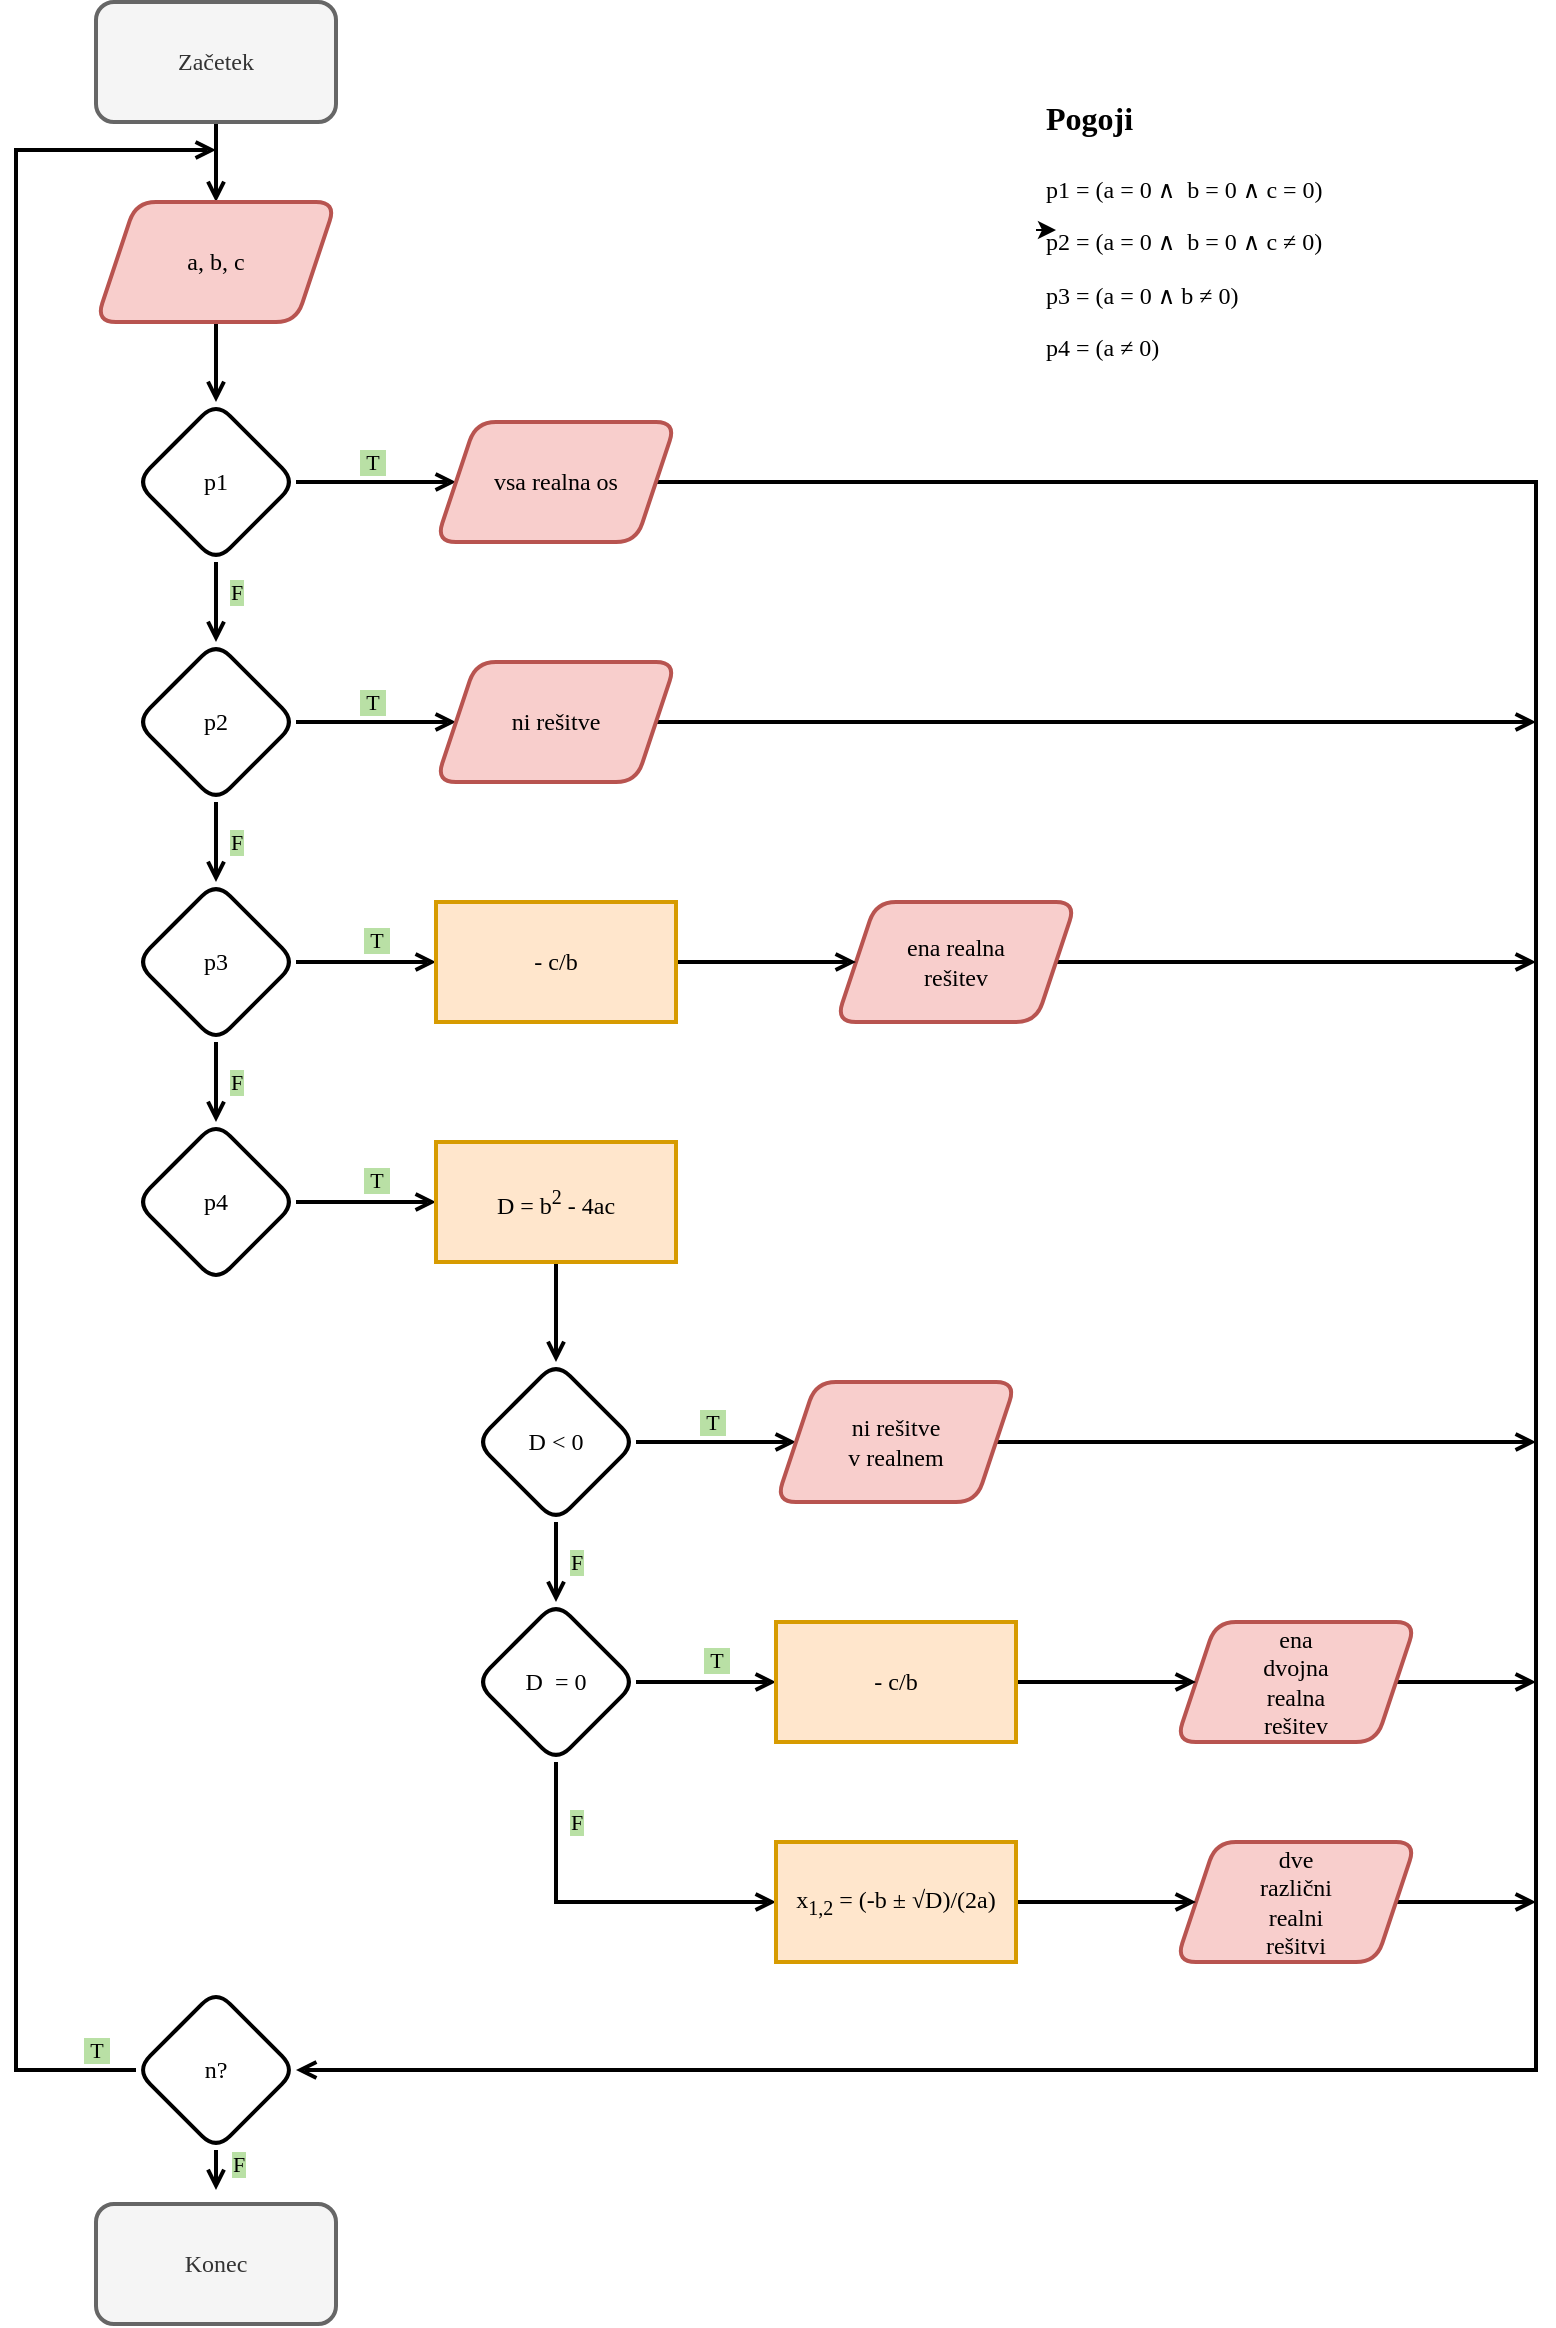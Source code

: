 <mxfile version="24.2.3" type="github">
  <diagram id="bbw6xGYytV-j0g8UAin5" name="Page-1">
    <mxGraphModel dx="1848" dy="1322" grid="1" gridSize="10" guides="1" tooltips="1" connect="1" arrows="1" fold="1" page="1" pageScale="1" pageWidth="827" pageHeight="1169" background="#FFFFFF" math="0" shadow="0">
      <root>
        <mxCell id="0" />
        <mxCell id="1" parent="0" />
        <mxCell id="_22dsHFiCPnFZPVsk4eV-3" style="edgeStyle=orthogonalEdgeStyle;rounded=0;orthogonalLoop=1;jettySize=auto;html=1;entryX=0.5;entryY=0;entryDx=0;entryDy=0;fontFamily=Space Mono;strokeWidth=2;endArrow=open;endFill=0;fontSource=https%3A%2F%2Ffonts.googleapis.com%2Fcss%3Ffamily%3DSpace%2BMono;" parent="1" source="_22dsHFiCPnFZPVsk4eV-1" target="_22dsHFiCPnFZPVsk4eV-2" edge="1">
          <mxGeometry relative="1" as="geometry" />
        </mxCell>
        <mxCell id="_22dsHFiCPnFZPVsk4eV-1" value="Začetek" style="rounded=1;whiteSpace=wrap;html=1;strokeWidth=2;fillColor=#f5f5f5;strokeColor=#666666;fontColor=#333333;fontFamily=Space Mono;fontSource=https%3A%2F%2Ffonts.googleapis.com%2Fcss%3Ffamily%3DSpace%2BMono;" parent="1" vertex="1">
          <mxGeometry x="80" y="4" width="120" height="60" as="geometry" />
        </mxCell>
        <mxCell id="_22dsHFiCPnFZPVsk4eV-5" style="edgeStyle=orthogonalEdgeStyle;rounded=0;orthogonalLoop=1;jettySize=auto;html=1;entryX=0.5;entryY=0;entryDx=0;entryDy=0;endArrow=open;endFill=0;strokeWidth=2;fontFamily=Space Mono;fontSource=https%3A%2F%2Ffonts.googleapis.com%2Fcss%3Ffamily%3DSpace%2BMono;" parent="1" source="_22dsHFiCPnFZPVsk4eV-2" target="_22dsHFiCPnFZPVsk4eV-4" edge="1">
          <mxGeometry relative="1" as="geometry" />
        </mxCell>
        <mxCell id="_22dsHFiCPnFZPVsk4eV-2" value="a, b, c" style="shape=parallelogram;perimeter=parallelogramPerimeter;whiteSpace=wrap;html=1;fixedSize=1;strokeWidth=2;fontFamily=Space Mono;rounded=1;fillColor=#f8cecc;strokeColor=#b85450;fontSource=https%3A%2F%2Ffonts.googleapis.com%2Fcss%3Ffamily%3DSpace%2BMono;" parent="1" vertex="1">
          <mxGeometry x="80" y="104" width="120" height="60" as="geometry" />
        </mxCell>
        <mxCell id="_22dsHFiCPnFZPVsk4eV-7" style="edgeStyle=orthogonalEdgeStyle;rounded=0;orthogonalLoop=1;jettySize=auto;html=1;entryX=0;entryY=0.5;entryDx=0;entryDy=0;endArrow=open;endFill=0;strokeWidth=2;fontFamily=Space Mono;fontSource=https%3A%2F%2Ffonts.googleapis.com%2Fcss%3Ffamily%3DSpace%2BMono;" parent="1" source="_22dsHFiCPnFZPVsk4eV-4" target="_22dsHFiCPnFZPVsk4eV-6" edge="1">
          <mxGeometry relative="1" as="geometry" />
        </mxCell>
        <mxCell id="_22dsHFiCPnFZPVsk4eV-8" value="&amp;nbsp;T&amp;nbsp;" style="edgeLabel;html=1;align=center;verticalAlign=middle;resizable=0;points=[];fontFamily=Space Mono;labelBackgroundColor=#B9E0A5;fontSource=https%3A%2F%2Ffonts.googleapis.com%2Fcss%3Ffamily%3DSpace%2BMono;" parent="_22dsHFiCPnFZPVsk4eV-7" vertex="1" connectable="0">
          <mxGeometry x="-0.05" y="-1" relative="1" as="geometry">
            <mxPoint y="-11" as="offset" />
          </mxGeometry>
        </mxCell>
        <mxCell id="_22dsHFiCPnFZPVsk4eV-14" style="edgeStyle=orthogonalEdgeStyle;rounded=0;orthogonalLoop=1;jettySize=auto;html=1;entryX=0.5;entryY=0;entryDx=0;entryDy=0;endArrow=open;endFill=0;strokeWidth=2;fontFamily=Space Mono;fontSource=https%3A%2F%2Ffonts.googleapis.com%2Fcss%3Ffamily%3DSpace%2BMono;" parent="1" source="_22dsHFiCPnFZPVsk4eV-4" target="_22dsHFiCPnFZPVsk4eV-11" edge="1">
          <mxGeometry relative="1" as="geometry" />
        </mxCell>
        <mxCell id="_22dsHFiCPnFZPVsk4eV-15" value="F" style="edgeLabel;html=1;align=center;verticalAlign=middle;resizable=0;points=[];fontFamily=Space Mono;labelBackgroundColor=#B9E0A5;fontSource=https%3A%2F%2Ffonts.googleapis.com%2Fcss%3Ffamily%3DSpace%2BMono;" parent="_22dsHFiCPnFZPVsk4eV-14" vertex="1" connectable="0">
          <mxGeometry x="-0.25" relative="1" as="geometry">
            <mxPoint x="10" as="offset" />
          </mxGeometry>
        </mxCell>
        <mxCell id="_22dsHFiCPnFZPVsk4eV-24" value="F" style="edgeLabel;html=1;align=center;verticalAlign=middle;resizable=0;points=[];fontFamily=Space Mono;labelBackgroundColor=#B9E0A5;fontSource=https%3A%2F%2Ffonts.googleapis.com%2Fcss%3Ffamily%3DSpace%2BMono;" parent="_22dsHFiCPnFZPVsk4eV-14" vertex="1" connectable="0">
          <mxGeometry x="-0.25" relative="1" as="geometry">
            <mxPoint x="10" y="125" as="offset" />
          </mxGeometry>
        </mxCell>
        <mxCell id="_22dsHFiCPnFZPVsk4eV-31" value="F" style="edgeLabel;html=1;align=center;verticalAlign=middle;resizable=0;points=[];fontFamily=Space Mono;labelBackgroundColor=#B9E0A5;fontSource=https%3A%2F%2Ffonts.googleapis.com%2Fcss%3Ffamily%3DSpace%2BMono;" parent="_22dsHFiCPnFZPVsk4eV-14" vertex="1" connectable="0">
          <mxGeometry x="-0.25" relative="1" as="geometry">
            <mxPoint x="10" y="245" as="offset" />
          </mxGeometry>
        </mxCell>
        <mxCell id="_22dsHFiCPnFZPVsk4eV-47" value="F" style="edgeLabel;html=1;align=center;verticalAlign=middle;resizable=0;points=[];fontFamily=Space Mono;labelBackgroundColor=#B9E0A5;fontSource=https%3A%2F%2Ffonts.googleapis.com%2Fcss%3Ffamily%3DSpace%2BMono;" parent="_22dsHFiCPnFZPVsk4eV-14" vertex="1" connectable="0">
          <mxGeometry x="-0.25" relative="1" as="geometry">
            <mxPoint x="180" y="485" as="offset" />
          </mxGeometry>
        </mxCell>
        <mxCell id="_22dsHFiCPnFZPVsk4eV-55" value="F" style="edgeLabel;html=1;align=center;verticalAlign=middle;resizable=0;points=[];fontFamily=Space Mono;labelBackgroundColor=#B9E0A5;fontSource=https%3A%2F%2Ffonts.googleapis.com%2Fcss%3Ffamily%3DSpace%2BMono;" parent="_22dsHFiCPnFZPVsk4eV-14" vertex="1" connectable="0">
          <mxGeometry x="-0.25" relative="1" as="geometry">
            <mxPoint x="180" y="615" as="offset" />
          </mxGeometry>
        </mxCell>
        <mxCell id="_22dsHFiCPnFZPVsk4eV-70" value="F" style="edgeLabel;html=1;align=center;verticalAlign=middle;resizable=0;points=[];fontFamily=Space Mono;labelBackgroundColor=#B9E0A5;fontSource=https%3A%2F%2Ffonts.googleapis.com%2Fcss%3Ffamily%3DSpace%2BMono;" parent="_22dsHFiCPnFZPVsk4eV-14" vertex="1" connectable="0">
          <mxGeometry x="-0.25" relative="1" as="geometry">
            <mxPoint x="11" y="786" as="offset" />
          </mxGeometry>
        </mxCell>
        <mxCell id="_22dsHFiCPnFZPVsk4eV-4" value="p1" style="rhombus;whiteSpace=wrap;html=1;rounded=1;strokeWidth=2;fontFamily=Space Mono;fontSource=https%3A%2F%2Ffonts.googleapis.com%2Fcss%3Ffamily%3DSpace%2BMono;" parent="1" vertex="1">
          <mxGeometry x="100" y="204" width="80" height="80" as="geometry" />
        </mxCell>
        <mxCell id="_22dsHFiCPnFZPVsk4eV-71" style="edgeStyle=orthogonalEdgeStyle;rounded=0;orthogonalLoop=1;jettySize=auto;html=1;entryX=1;entryY=0.5;entryDx=0;entryDy=0;endArrow=open;endFill=0;strokeWidth=2;fontFamily=Space Mono;fontSource=https%3A%2F%2Ffonts.googleapis.com%2Fcss%3Ffamily%3DSpace%2BMono;" parent="1" source="_22dsHFiCPnFZPVsk4eV-6" target="_22dsHFiCPnFZPVsk4eV-63" edge="1">
          <mxGeometry relative="1" as="geometry">
            <Array as="points">
              <mxPoint x="800" y="244" />
              <mxPoint x="800" y="1038" />
            </Array>
          </mxGeometry>
        </mxCell>
        <mxCell id="_22dsHFiCPnFZPVsk4eV-6" value="&lt;span&gt;vsa realna os&lt;/span&gt;" style="shape=parallelogram;perimeter=parallelogramPerimeter;whiteSpace=wrap;html=1;fixedSize=1;strokeWidth=2;fontFamily=Space Mono;rounded=1;fillColor=#f8cecc;strokeColor=#b85450;fontSource=https%3A%2F%2Ffonts.googleapis.com%2Fcss%3Ffamily%3DSpace%2BMono;fontStyle=0" parent="1" vertex="1">
          <mxGeometry x="250" y="214" width="120" height="60" as="geometry" />
        </mxCell>
        <mxCell id="_22dsHFiCPnFZPVsk4eV-9" style="edgeStyle=orthogonalEdgeStyle;rounded=0;orthogonalLoop=1;jettySize=auto;html=1;entryX=0;entryY=0.5;entryDx=0;entryDy=0;endArrow=open;endFill=0;strokeWidth=2;fontFamily=Space Mono;fontSource=https%3A%2F%2Ffonts.googleapis.com%2Fcss%3Ffamily%3DSpace%2BMono;" parent="1" source="_22dsHFiCPnFZPVsk4eV-11" target="_22dsHFiCPnFZPVsk4eV-12" edge="1">
          <mxGeometry relative="1" as="geometry" />
        </mxCell>
        <mxCell id="_22dsHFiCPnFZPVsk4eV-10" value="&amp;nbsp;T&amp;nbsp;" style="edgeLabel;html=1;align=center;verticalAlign=middle;resizable=0;points=[];fontFamily=Space Mono;labelBackgroundColor=#B9E0A5;fontSource=https%3A%2F%2Ffonts.googleapis.com%2Fcss%3Ffamily%3DSpace%2BMono;" parent="_22dsHFiCPnFZPVsk4eV-9" vertex="1" connectable="0">
          <mxGeometry x="-0.05" y="-1" relative="1" as="geometry">
            <mxPoint y="-11" as="offset" />
          </mxGeometry>
        </mxCell>
        <mxCell id="_22dsHFiCPnFZPVsk4eV-23" value="&amp;nbsp;T&amp;nbsp;" style="edgeLabel;html=1;align=center;verticalAlign=middle;resizable=0;points=[];fontFamily=Space Mono;labelBackgroundColor=#B9E0A5;fontSource=https%3A%2F%2Ffonts.googleapis.com%2Fcss%3Ffamily%3DSpace%2BMono;" parent="_22dsHFiCPnFZPVsk4eV-9" vertex="1" connectable="0">
          <mxGeometry x="-0.05" y="-1" relative="1" as="geometry">
            <mxPoint x="2" y="108" as="offset" />
          </mxGeometry>
        </mxCell>
        <mxCell id="_22dsHFiCPnFZPVsk4eV-25" value="&amp;nbsp;T&amp;nbsp;" style="edgeLabel;html=1;align=center;verticalAlign=middle;resizable=0;points=[];fontFamily=Space Mono;labelBackgroundColor=#B9E0A5;fontSource=https%3A%2F%2Ffonts.googleapis.com%2Fcss%3Ffamily%3DSpace%2BMono;" parent="_22dsHFiCPnFZPVsk4eV-9" vertex="1" connectable="0">
          <mxGeometry x="-0.05" y="-1" relative="1" as="geometry">
            <mxPoint x="2" y="228" as="offset" />
          </mxGeometry>
        </mxCell>
        <mxCell id="_22dsHFiCPnFZPVsk4eV-39" value="&amp;nbsp;T&amp;nbsp;" style="edgeLabel;html=1;align=center;verticalAlign=middle;resizable=0;points=[];fontFamily=Space Mono;labelBackgroundColor=#B9E0A5;fontSource=https%3A%2F%2Ffonts.googleapis.com%2Fcss%3Ffamily%3DSpace%2BMono;" parent="_22dsHFiCPnFZPVsk4eV-9" vertex="1" connectable="0">
          <mxGeometry x="-0.05" y="-1" relative="1" as="geometry">
            <mxPoint x="172" y="468" as="offset" />
          </mxGeometry>
        </mxCell>
        <mxCell id="_22dsHFiCPnFZPVsk4eV-69" value="&amp;nbsp;T&amp;nbsp;" style="edgeLabel;html=1;align=center;verticalAlign=middle;resizable=0;points=[];fontFamily=Space Mono;labelBackgroundColor=#B9E0A5;fontSource=https%3A%2F%2Ffonts.googleapis.com%2Fcss%3Ffamily%3DSpace%2BMono;" parent="_22dsHFiCPnFZPVsk4eV-9" vertex="1" connectable="0">
          <mxGeometry x="-0.05" y="-1" relative="1" as="geometry">
            <mxPoint x="-138" y="663" as="offset" />
          </mxGeometry>
        </mxCell>
        <mxCell id="_22dsHFiCPnFZPVsk4eV-20" style="edgeStyle=orthogonalEdgeStyle;rounded=0;orthogonalLoop=1;jettySize=auto;html=1;entryX=0.5;entryY=0;entryDx=0;entryDy=0;endArrow=open;endFill=0;strokeWidth=2;fontFamily=Space Mono;fontSource=https%3A%2F%2Ffonts.googleapis.com%2Fcss%3Ffamily%3DSpace%2BMono;" parent="1" source="_22dsHFiCPnFZPVsk4eV-11" target="_22dsHFiCPnFZPVsk4eV-18" edge="1">
          <mxGeometry relative="1" as="geometry" />
        </mxCell>
        <mxCell id="_22dsHFiCPnFZPVsk4eV-11" value="p2" style="rhombus;whiteSpace=wrap;html=1;rounded=1;strokeWidth=2;fontFamily=Space Mono;fontSource=https%3A%2F%2Ffonts.googleapis.com%2Fcss%3Ffamily%3DSpace%2BMono;" parent="1" vertex="1">
          <mxGeometry x="100" y="324" width="80" height="80" as="geometry" />
        </mxCell>
        <mxCell id="P_obFfYZe_5lA-bIX9vo-1" style="edgeStyle=orthogonalEdgeStyle;rounded=0;orthogonalLoop=1;jettySize=auto;html=1;endArrow=open;endFill=0;strokeWidth=2;fontFamily=Space Mono;fontSource=https%3A%2F%2Ffonts.googleapis.com%2Fcss%3Ffamily%3DSpace%2BMono;" parent="1" source="_22dsHFiCPnFZPVsk4eV-12" edge="1">
          <mxGeometry relative="1" as="geometry">
            <mxPoint x="800" y="364" as="targetPoint" />
          </mxGeometry>
        </mxCell>
        <mxCell id="_22dsHFiCPnFZPVsk4eV-12" value="ni rešitve" style="shape=parallelogram;perimeter=parallelogramPerimeter;whiteSpace=wrap;html=1;fixedSize=1;strokeWidth=2;fontFamily=Space Mono;rounded=1;fillColor=#f8cecc;strokeColor=#b85450;fontStyle=0;fontSource=https%3A%2F%2Ffonts.googleapis.com%2Fcss%3Ffamily%3DSpace%2BMono;" parent="1" vertex="1">
          <mxGeometry x="250" y="334" width="120" height="60" as="geometry" />
        </mxCell>
        <mxCell id="_22dsHFiCPnFZPVsk4eV-16" style="edgeStyle=orthogonalEdgeStyle;rounded=0;orthogonalLoop=1;jettySize=auto;html=1;entryX=0;entryY=0.5;entryDx=0;entryDy=0;endArrow=open;endFill=0;strokeWidth=2;fontFamily=Space Mono;fontSource=https%3A%2F%2Ffonts.googleapis.com%2Fcss%3Ffamily%3DSpace%2BMono;" parent="1" source="_22dsHFiCPnFZPVsk4eV-18" target="_22dsHFiCPnFZPVsk4eV-21" edge="1">
          <mxGeometry relative="1" as="geometry" />
        </mxCell>
        <mxCell id="_22dsHFiCPnFZPVsk4eV-17" value="&amp;nbsp;T&amp;nbsp;" style="edgeLabel;html=1;align=center;verticalAlign=middle;resizable=0;points=[];fontFamily=Space Mono;labelBackgroundColor=#B9E0A5;fontSource=https%3A%2F%2Ffonts.googleapis.com%2Fcss%3Ffamily%3DSpace%2BMono;" parent="_22dsHFiCPnFZPVsk4eV-16" vertex="1" connectable="0">
          <mxGeometry x="-0.05" y="-1" relative="1" as="geometry">
            <mxPoint x="-93" y="-11" as="offset" />
          </mxGeometry>
        </mxCell>
        <mxCell id="_22dsHFiCPnFZPVsk4eV-30" style="edgeStyle=orthogonalEdgeStyle;rounded=0;orthogonalLoop=1;jettySize=auto;html=1;endArrow=open;endFill=0;strokeWidth=2;fontFamily=Space Mono;fontSource=https%3A%2F%2Ffonts.googleapis.com%2Fcss%3Ffamily%3DSpace%2BMono;" parent="1" source="_22dsHFiCPnFZPVsk4eV-18" target="_22dsHFiCPnFZPVsk4eV-28" edge="1">
          <mxGeometry relative="1" as="geometry" />
        </mxCell>
        <mxCell id="_22dsHFiCPnFZPVsk4eV-18" value="p3" style="rhombus;whiteSpace=wrap;html=1;rounded=1;strokeWidth=2;fontFamily=Space Mono;fontSource=https%3A%2F%2Ffonts.googleapis.com%2Fcss%3Ffamily%3DSpace%2BMono;" parent="1" vertex="1">
          <mxGeometry x="100" y="444" width="80" height="80" as="geometry" />
        </mxCell>
        <mxCell id="_22dsHFiCPnFZPVsk4eV-59" style="edgeStyle=orthogonalEdgeStyle;rounded=0;orthogonalLoop=1;jettySize=auto;html=1;endArrow=open;endFill=0;strokeWidth=2;fontFamily=Space Mono;fontSource=https%3A%2F%2Ffonts.googleapis.com%2Fcss%3Ffamily%3DSpace%2BMono;" parent="1" source="_22dsHFiCPnFZPVsk4eV-19" edge="1">
          <mxGeometry relative="1" as="geometry">
            <mxPoint x="800" y="484" as="targetPoint" />
          </mxGeometry>
        </mxCell>
        <mxCell id="_22dsHFiCPnFZPVsk4eV-19" value="&lt;span&gt;ena&amp;nbsp;realna &lt;br&gt;rešitev&lt;/span&gt;" style="shape=parallelogram;perimeter=parallelogramPerimeter;whiteSpace=wrap;html=1;fixedSize=1;strokeWidth=2;fontFamily=Space Mono;rounded=1;fillColor=#f8cecc;strokeColor=#b85450;fontSource=https%3A%2F%2Ffonts.googleapis.com%2Fcss%3Ffamily%3DSpace%2BMono;fontStyle=0" parent="1" vertex="1">
          <mxGeometry x="450" y="454" width="120" height="60" as="geometry" />
        </mxCell>
        <mxCell id="_22dsHFiCPnFZPVsk4eV-22" style="edgeStyle=orthogonalEdgeStyle;rounded=0;orthogonalLoop=1;jettySize=auto;html=1;entryX=0;entryY=0.5;entryDx=0;entryDy=0;endArrow=open;endFill=0;strokeWidth=2;fontFamily=Space Mono;fontSource=https%3A%2F%2Ffonts.googleapis.com%2Fcss%3Ffamily%3DSpace%2BMono;" parent="1" source="_22dsHFiCPnFZPVsk4eV-21" target="_22dsHFiCPnFZPVsk4eV-19" edge="1">
          <mxGeometry relative="1" as="geometry" />
        </mxCell>
        <mxCell id="_22dsHFiCPnFZPVsk4eV-21" value="- c/b" style="rounded=0;whiteSpace=wrap;html=1;labelBackgroundColor=none;strokeWidth=2;fontFamily=Space Mono;fillColor=#ffe6cc;strokeColor=#d79b00;fontSource=https%3A%2F%2Ffonts.googleapis.com%2Fcss%3Ffamily%3DSpace%2BMono;" parent="1" vertex="1">
          <mxGeometry x="250" y="454" width="120" height="60" as="geometry" />
        </mxCell>
        <mxCell id="_22dsHFiCPnFZPVsk4eV-26" style="edgeStyle=orthogonalEdgeStyle;rounded=0;orthogonalLoop=1;jettySize=auto;html=1;entryX=0;entryY=0.5;entryDx=0;entryDy=0;endArrow=open;endFill=0;strokeWidth=2;fontFamily=Space Mono;fontSource=https%3A%2F%2Ffonts.googleapis.com%2Fcss%3Ffamily%3DSpace%2BMono;" parent="1" source="_22dsHFiCPnFZPVsk4eV-28" target="_22dsHFiCPnFZPVsk4eV-29" edge="1">
          <mxGeometry relative="1" as="geometry" />
        </mxCell>
        <mxCell id="_22dsHFiCPnFZPVsk4eV-27" value="&amp;nbsp;T&amp;nbsp;" style="edgeLabel;html=1;align=center;verticalAlign=middle;resizable=0;points=[];fontFamily=Space Mono;labelBackgroundColor=#B9E0A5;fontSource=https%3A%2F%2Ffonts.googleapis.com%2Fcss%3Ffamily%3DSpace%2BMono;" parent="_22dsHFiCPnFZPVsk4eV-26" vertex="1" connectable="0">
          <mxGeometry x="-0.05" y="-1" relative="1" as="geometry">
            <mxPoint x="-93" y="-11" as="offset" />
          </mxGeometry>
        </mxCell>
        <mxCell id="_22dsHFiCPnFZPVsk4eV-28" value="p4" style="rhombus;whiteSpace=wrap;html=1;rounded=1;strokeWidth=2;fontFamily=Space Mono;fontSource=https%3A%2F%2Ffonts.googleapis.com%2Fcss%3Ffamily%3DSpace%2BMono;" parent="1" vertex="1">
          <mxGeometry x="100" y="564" width="80" height="80" as="geometry" />
        </mxCell>
        <mxCell id="_22dsHFiCPnFZPVsk4eV-38" style="edgeStyle=orthogonalEdgeStyle;rounded=0;orthogonalLoop=1;jettySize=auto;html=1;entryX=0.5;entryY=0;entryDx=0;entryDy=0;endArrow=open;endFill=0;strokeWidth=2;fontFamily=Space Mono;fontSource=https%3A%2F%2Ffonts.googleapis.com%2Fcss%3Ffamily%3DSpace%2BMono;" parent="1" source="_22dsHFiCPnFZPVsk4eV-29" target="_22dsHFiCPnFZPVsk4eV-36" edge="1">
          <mxGeometry relative="1" as="geometry" />
        </mxCell>
        <mxCell id="_22dsHFiCPnFZPVsk4eV-29" value="D = b&lt;sup&gt;2&lt;/sup&gt;&amp;nbsp;- 4ac" style="rounded=0;whiteSpace=wrap;html=1;labelBackgroundColor=none;strokeWidth=2;fontFamily=Space Mono;fillColor=#ffe6cc;strokeColor=#d79b00;fontSource=https%3A%2F%2Ffonts.googleapis.com%2Fcss%3Ffamily%3DSpace%2BMono;" parent="1" vertex="1">
          <mxGeometry x="250" y="574" width="120" height="60" as="geometry" />
        </mxCell>
        <mxCell id="_22dsHFiCPnFZPVsk4eV-32" style="edgeStyle=orthogonalEdgeStyle;rounded=0;orthogonalLoop=1;jettySize=auto;html=1;entryX=0;entryY=0.5;entryDx=0;entryDy=0;endArrow=open;endFill=0;strokeWidth=2;fontFamily=Space Mono;fontSource=https%3A%2F%2Ffonts.googleapis.com%2Fcss%3Ffamily%3DSpace%2BMono;" parent="1" source="_22dsHFiCPnFZPVsk4eV-36" target="_22dsHFiCPnFZPVsk4eV-37" edge="1">
          <mxGeometry relative="1" as="geometry" />
        </mxCell>
        <mxCell id="_22dsHFiCPnFZPVsk4eV-33" value="&amp;nbsp;T&amp;nbsp;" style="edgeLabel;html=1;align=center;verticalAlign=middle;resizable=0;points=[];fontFamily=Space Mono;labelBackgroundColor=#B9E0A5;fontSource=https%3A%2F%2Ffonts.googleapis.com%2Fcss%3Ffamily%3DSpace%2BMono;" parent="_22dsHFiCPnFZPVsk4eV-32" vertex="1" connectable="0">
          <mxGeometry x="-0.05" y="-1" relative="1" as="geometry">
            <mxPoint y="-11" as="offset" />
          </mxGeometry>
        </mxCell>
        <mxCell id="_22dsHFiCPnFZPVsk4eV-46" style="edgeStyle=orthogonalEdgeStyle;rounded=0;orthogonalLoop=1;jettySize=auto;html=1;entryX=0.5;entryY=0;entryDx=0;entryDy=0;endArrow=open;endFill=0;strokeWidth=2;fontFamily=Space Mono;fontSource=https%3A%2F%2Ffonts.googleapis.com%2Fcss%3Ffamily%3DSpace%2BMono;" parent="1" source="_22dsHFiCPnFZPVsk4eV-36" target="_22dsHFiCPnFZPVsk4eV-42" edge="1">
          <mxGeometry relative="1" as="geometry" />
        </mxCell>
        <mxCell id="_22dsHFiCPnFZPVsk4eV-36" value="D &amp;lt; 0" style="rhombus;whiteSpace=wrap;html=1;rounded=1;strokeWidth=2;fontFamily=Space Mono;fontSource=https%3A%2F%2Ffonts.googleapis.com%2Fcss%3Ffamily%3DSpace%2BMono;" parent="1" vertex="1">
          <mxGeometry x="270" y="684" width="80" height="80" as="geometry" />
        </mxCell>
        <mxCell id="_22dsHFiCPnFZPVsk4eV-60" style="edgeStyle=orthogonalEdgeStyle;rounded=0;orthogonalLoop=1;jettySize=auto;html=1;endArrow=open;endFill=0;strokeWidth=2;fontFamily=Space Mono;fontSource=https%3A%2F%2Ffonts.googleapis.com%2Fcss%3Ffamily%3DSpace%2BMono;" parent="1" source="_22dsHFiCPnFZPVsk4eV-37" edge="1">
          <mxGeometry relative="1" as="geometry">
            <mxPoint x="800" y="724" as="targetPoint" />
          </mxGeometry>
        </mxCell>
        <mxCell id="_22dsHFiCPnFZPVsk4eV-37" value="&lt;span&gt;ni rešitve &lt;br&gt;v realnem&lt;/span&gt;" style="shape=parallelogram;perimeter=parallelogramPerimeter;whiteSpace=wrap;html=1;fixedSize=1;strokeWidth=2;fontFamily=Space Mono;rounded=1;fillColor=#f8cecc;strokeColor=#b85450;fontSource=https%3A%2F%2Ffonts.googleapis.com%2Fcss%3Ffamily%3DSpace%2BMono;fontStyle=0" parent="1" vertex="1">
          <mxGeometry x="420" y="694" width="120" height="60" as="geometry" />
        </mxCell>
        <mxCell id="_22dsHFiCPnFZPVsk4eV-40" style="edgeStyle=orthogonalEdgeStyle;rounded=0;orthogonalLoop=1;jettySize=auto;html=1;entryX=0;entryY=0.5;entryDx=0;entryDy=0;endArrow=open;endFill=0;strokeWidth=2;fontFamily=Space Mono;fontSource=https%3A%2F%2Ffonts.googleapis.com%2Fcss%3Ffamily%3DSpace%2BMono;" parent="1" source="_22dsHFiCPnFZPVsk4eV-42" target="_22dsHFiCPnFZPVsk4eV-45" edge="1">
          <mxGeometry relative="1" as="geometry" />
        </mxCell>
        <mxCell id="_22dsHFiCPnFZPVsk4eV-41" value="&amp;nbsp;T&amp;nbsp;" style="edgeLabel;html=1;align=center;verticalAlign=middle;resizable=0;points=[];fontFamily=Space Mono;labelBackgroundColor=#B9E0A5;fontSource=https%3A%2F%2Ffonts.googleapis.com%2Fcss%3Ffamily%3DSpace%2BMono;" parent="_22dsHFiCPnFZPVsk4eV-40" vertex="1" connectable="0">
          <mxGeometry x="-0.05" y="-1" relative="1" as="geometry">
            <mxPoint x="-93" y="-11" as="offset" />
          </mxGeometry>
        </mxCell>
        <mxCell id="_22dsHFiCPnFZPVsk4eV-42" value="D &amp;nbsp;= 0" style="rhombus;whiteSpace=wrap;html=1;rounded=1;strokeWidth=2;fontFamily=Space Mono;fontSource=https%3A%2F%2Ffonts.googleapis.com%2Fcss%3Ffamily%3DSpace%2BMono;" parent="1" vertex="1">
          <mxGeometry x="270" y="804" width="80" height="80" as="geometry" />
        </mxCell>
        <mxCell id="_22dsHFiCPnFZPVsk4eV-61" style="edgeStyle=orthogonalEdgeStyle;rounded=0;orthogonalLoop=1;jettySize=auto;html=1;endArrow=open;endFill=0;strokeWidth=2;fontFamily=Space Mono;fontSource=https%3A%2F%2Ffonts.googleapis.com%2Fcss%3Ffamily%3DSpace%2BMono;" parent="1" source="_22dsHFiCPnFZPVsk4eV-43" edge="1">
          <mxGeometry relative="1" as="geometry">
            <mxPoint x="800" y="844" as="targetPoint" />
          </mxGeometry>
        </mxCell>
        <mxCell id="_22dsHFiCPnFZPVsk4eV-43" value="ena&lt;div&gt;dvojna&lt;/div&gt;&lt;div&gt;realna&lt;div&gt;&lt;div&gt;rešitev&lt;/div&gt;&lt;/div&gt;&lt;/div&gt;" style="shape=parallelogram;perimeter=parallelogramPerimeter;whiteSpace=wrap;html=1;fixedSize=1;strokeWidth=2;fontFamily=Space Mono;rounded=1;fillColor=#f8cecc;strokeColor=#b85450;fontStyle=0;fontSource=https%3A%2F%2Ffonts.googleapis.com%2Fcss%3Ffamily%3DSpace%2BMono;" parent="1" vertex="1">
          <mxGeometry x="620" y="814" width="120" height="60" as="geometry" />
        </mxCell>
        <mxCell id="_22dsHFiCPnFZPVsk4eV-44" style="edgeStyle=orthogonalEdgeStyle;rounded=0;orthogonalLoop=1;jettySize=auto;html=1;entryX=0;entryY=0.5;entryDx=0;entryDy=0;endArrow=open;endFill=0;strokeWidth=2;fontFamily=Space Mono;fontSource=https%3A%2F%2Ffonts.googleapis.com%2Fcss%3Ffamily%3DSpace%2BMono;" parent="1" source="_22dsHFiCPnFZPVsk4eV-45" target="_22dsHFiCPnFZPVsk4eV-43" edge="1">
          <mxGeometry relative="1" as="geometry" />
        </mxCell>
        <mxCell id="_22dsHFiCPnFZPVsk4eV-45" value="- c/b" style="rounded=0;whiteSpace=wrap;html=1;labelBackgroundColor=none;strokeWidth=2;fontFamily=Space Mono;fillColor=#ffe6cc;strokeColor=#d79b00;fontSource=https%3A%2F%2Ffonts.googleapis.com%2Fcss%3Ffamily%3DSpace%2BMono;" parent="1" vertex="1">
          <mxGeometry x="420" y="814" width="120" height="60" as="geometry" />
        </mxCell>
        <mxCell id="_22dsHFiCPnFZPVsk4eV-49" style="edgeStyle=orthogonalEdgeStyle;rounded=0;orthogonalLoop=1;jettySize=auto;html=1;entryX=0;entryY=0.5;entryDx=0;entryDy=0;endArrow=open;endFill=0;strokeWidth=2;fontFamily=Space Mono;exitX=0.5;exitY=1;exitDx=0;exitDy=0;fontSource=https%3A%2F%2Ffonts.googleapis.com%2Fcss%3Ffamily%3DSpace%2BMono;" parent="1" source="_22dsHFiCPnFZPVsk4eV-42" target="_22dsHFiCPnFZPVsk4eV-54" edge="1">
          <mxGeometry relative="1" as="geometry">
            <mxPoint x="350" y="954" as="sourcePoint" />
          </mxGeometry>
        </mxCell>
        <mxCell id="_22dsHFiCPnFZPVsk4eV-62" style="edgeStyle=orthogonalEdgeStyle;rounded=0;orthogonalLoop=1;jettySize=auto;html=1;endArrow=open;endFill=0;strokeWidth=2;fontFamily=Space Mono;fontSource=https%3A%2F%2Ffonts.googleapis.com%2Fcss%3Ffamily%3DSpace%2BMono;" parent="1" source="_22dsHFiCPnFZPVsk4eV-52" edge="1">
          <mxGeometry relative="1" as="geometry">
            <mxPoint x="800" y="954" as="targetPoint" />
          </mxGeometry>
        </mxCell>
        <mxCell id="_22dsHFiCPnFZPVsk4eV-52" value="&lt;span&gt;dve&lt;/span&gt;&lt;div&gt;&lt;span&gt;različni&lt;br&gt;realni&lt;/span&gt;&lt;div&gt;&lt;span&gt;rešitvi&lt;br&gt;&lt;/span&gt;&lt;/div&gt;&lt;/div&gt;" style="shape=parallelogram;perimeter=parallelogramPerimeter;whiteSpace=wrap;html=1;fixedSize=1;strokeWidth=2;fontFamily=Space Mono;rounded=1;fillColor=#f8cecc;strokeColor=#b85450;fontSource=https%3A%2F%2Ffonts.googleapis.com%2Fcss%3Ffamily%3DSpace%2BMono;fontStyle=0" parent="1" vertex="1">
          <mxGeometry x="620" y="924" width="120" height="60" as="geometry" />
        </mxCell>
        <mxCell id="_22dsHFiCPnFZPVsk4eV-53" style="edgeStyle=orthogonalEdgeStyle;rounded=0;orthogonalLoop=1;jettySize=auto;html=1;entryX=0;entryY=0.5;entryDx=0;entryDy=0;endArrow=open;endFill=0;strokeWidth=2;fontFamily=Space Mono;fontSource=https%3A%2F%2Ffonts.googleapis.com%2Fcss%3Ffamily%3DSpace%2BMono;" parent="1" source="_22dsHFiCPnFZPVsk4eV-54" target="_22dsHFiCPnFZPVsk4eV-52" edge="1">
          <mxGeometry relative="1" as="geometry" />
        </mxCell>
        <mxCell id="_22dsHFiCPnFZPVsk4eV-54" value="x&lt;sub&gt;1,2&lt;/sub&gt; = (-b ± √D)/(2a)" style="rounded=0;whiteSpace=wrap;html=1;labelBackgroundColor=none;strokeWidth=2;fontFamily=Space Mono;fillColor=#ffe6cc;strokeColor=#d79b00;fontSource=https%3A%2F%2Ffonts.googleapis.com%2Fcss%3Ffamily%3DSpace%2BMono;" parent="1" vertex="1">
          <mxGeometry x="420" y="924" width="120" height="60" as="geometry" />
        </mxCell>
        <mxCell id="_22dsHFiCPnFZPVsk4eV-56" value="Konec" style="rounded=1;whiteSpace=wrap;html=1;strokeWidth=2;fillColor=#f5f5f5;strokeColor=#666666;fontColor=#333333;fontFamily=Space Mono;fontSource=https%3A%2F%2Ffonts.googleapis.com%2Fcss%3Ffamily%3DSpace%2BMono;" parent="1" vertex="1">
          <mxGeometry x="80" y="1105" width="120" height="60" as="geometry" />
        </mxCell>
        <mxCell id="_22dsHFiCPnFZPVsk4eV-65" style="edgeStyle=orthogonalEdgeStyle;rounded=0;orthogonalLoop=1;jettySize=auto;html=1;endArrow=open;endFill=0;strokeWidth=2;fontFamily=Space Mono;fontSource=https%3A%2F%2Ffonts.googleapis.com%2Fcss%3Ffamily%3DSpace%2BMono;" parent="1" source="_22dsHFiCPnFZPVsk4eV-63" edge="1">
          <mxGeometry relative="1" as="geometry">
            <mxPoint x="140" y="1098" as="targetPoint" />
          </mxGeometry>
        </mxCell>
        <mxCell id="_22dsHFiCPnFZPVsk4eV-66" style="edgeStyle=orthogonalEdgeStyle;rounded=0;orthogonalLoop=1;jettySize=auto;html=1;endArrow=open;endFill=0;strokeWidth=2;fontFamily=Space Mono;fontSource=https%3A%2F%2Ffonts.googleapis.com%2Fcss%3Ffamily%3DSpace%2BMono;" parent="1" source="_22dsHFiCPnFZPVsk4eV-63" edge="1">
          <mxGeometry relative="1" as="geometry">
            <mxPoint x="140" y="78" as="targetPoint" />
            <Array as="points">
              <mxPoint x="40" y="1038" />
              <mxPoint x="40" y="78" />
            </Array>
          </mxGeometry>
        </mxCell>
        <mxCell id="_22dsHFiCPnFZPVsk4eV-63" value="n?" style="rhombus;whiteSpace=wrap;html=1;rounded=1;strokeWidth=2;fontFamily=Space Mono;fontStyle=0;fontSource=https%3A%2F%2Ffonts.googleapis.com%2Fcss%3Ffamily%3DSpace%2BMono;" parent="1" vertex="1">
          <mxGeometry x="100" y="998" width="80" height="80" as="geometry" />
        </mxCell>
        <mxCell id="McZIrHfejs2PrzYo7MRj-1" style="edgeStyle=orthogonalEdgeStyle;rounded=0;orthogonalLoop=1;jettySize=auto;html=1;exitX=0;exitY=0.5;exitDx=0;exitDy=0;" edge="1" parent="1" source="2Z1boNziQVv382D40WAs-1">
          <mxGeometry relative="1" as="geometry">
            <mxPoint x="560" y="118" as="targetPoint" />
          </mxGeometry>
        </mxCell>
        <mxCell id="2Z1boNziQVv382D40WAs-1" value="&lt;h1&gt;&lt;font style=&quot;font-size: 16px&quot;&gt;Pogoji&lt;/font&gt;&lt;/h1&gt;&lt;p&gt;&lt;font&gt;p1 = (a = 0 ∧ &amp;nbsp;b = 0 ∧ c = 0)&lt;/font&gt;&lt;/p&gt;&lt;p&gt;&lt;font&gt;p2 = (a = 0 ∧ &amp;nbsp;b = 0 ∧ c ≠ 0)&lt;/font&gt;&lt;/p&gt;&lt;p&gt;&lt;font&gt;p3 = (a = 0 ∧ b ≠ 0)&lt;/font&gt;&lt;/p&gt;&lt;p&gt;&lt;font&gt;p4 = (a ≠ 0)&lt;/font&gt;&lt;/p&gt;&lt;div&gt;&lt;font&gt;&lt;br&gt;&lt;/font&gt;&lt;/div&gt;" style="text;html=1;strokeColor=none;fillColor=none;spacing=5;spacingTop=-20;whiteSpace=wrap;overflow=hidden;rounded=0;fontFamily=Space Mono;fontSource=https%3A%2F%2Ffonts.googleapis.com%2Fcss%3Ffamily%3DSpace%2BMono;" parent="1" vertex="1">
          <mxGeometry x="550" y="40" width="250" height="156" as="geometry" />
        </mxCell>
      </root>
    </mxGraphModel>
  </diagram>
</mxfile>

